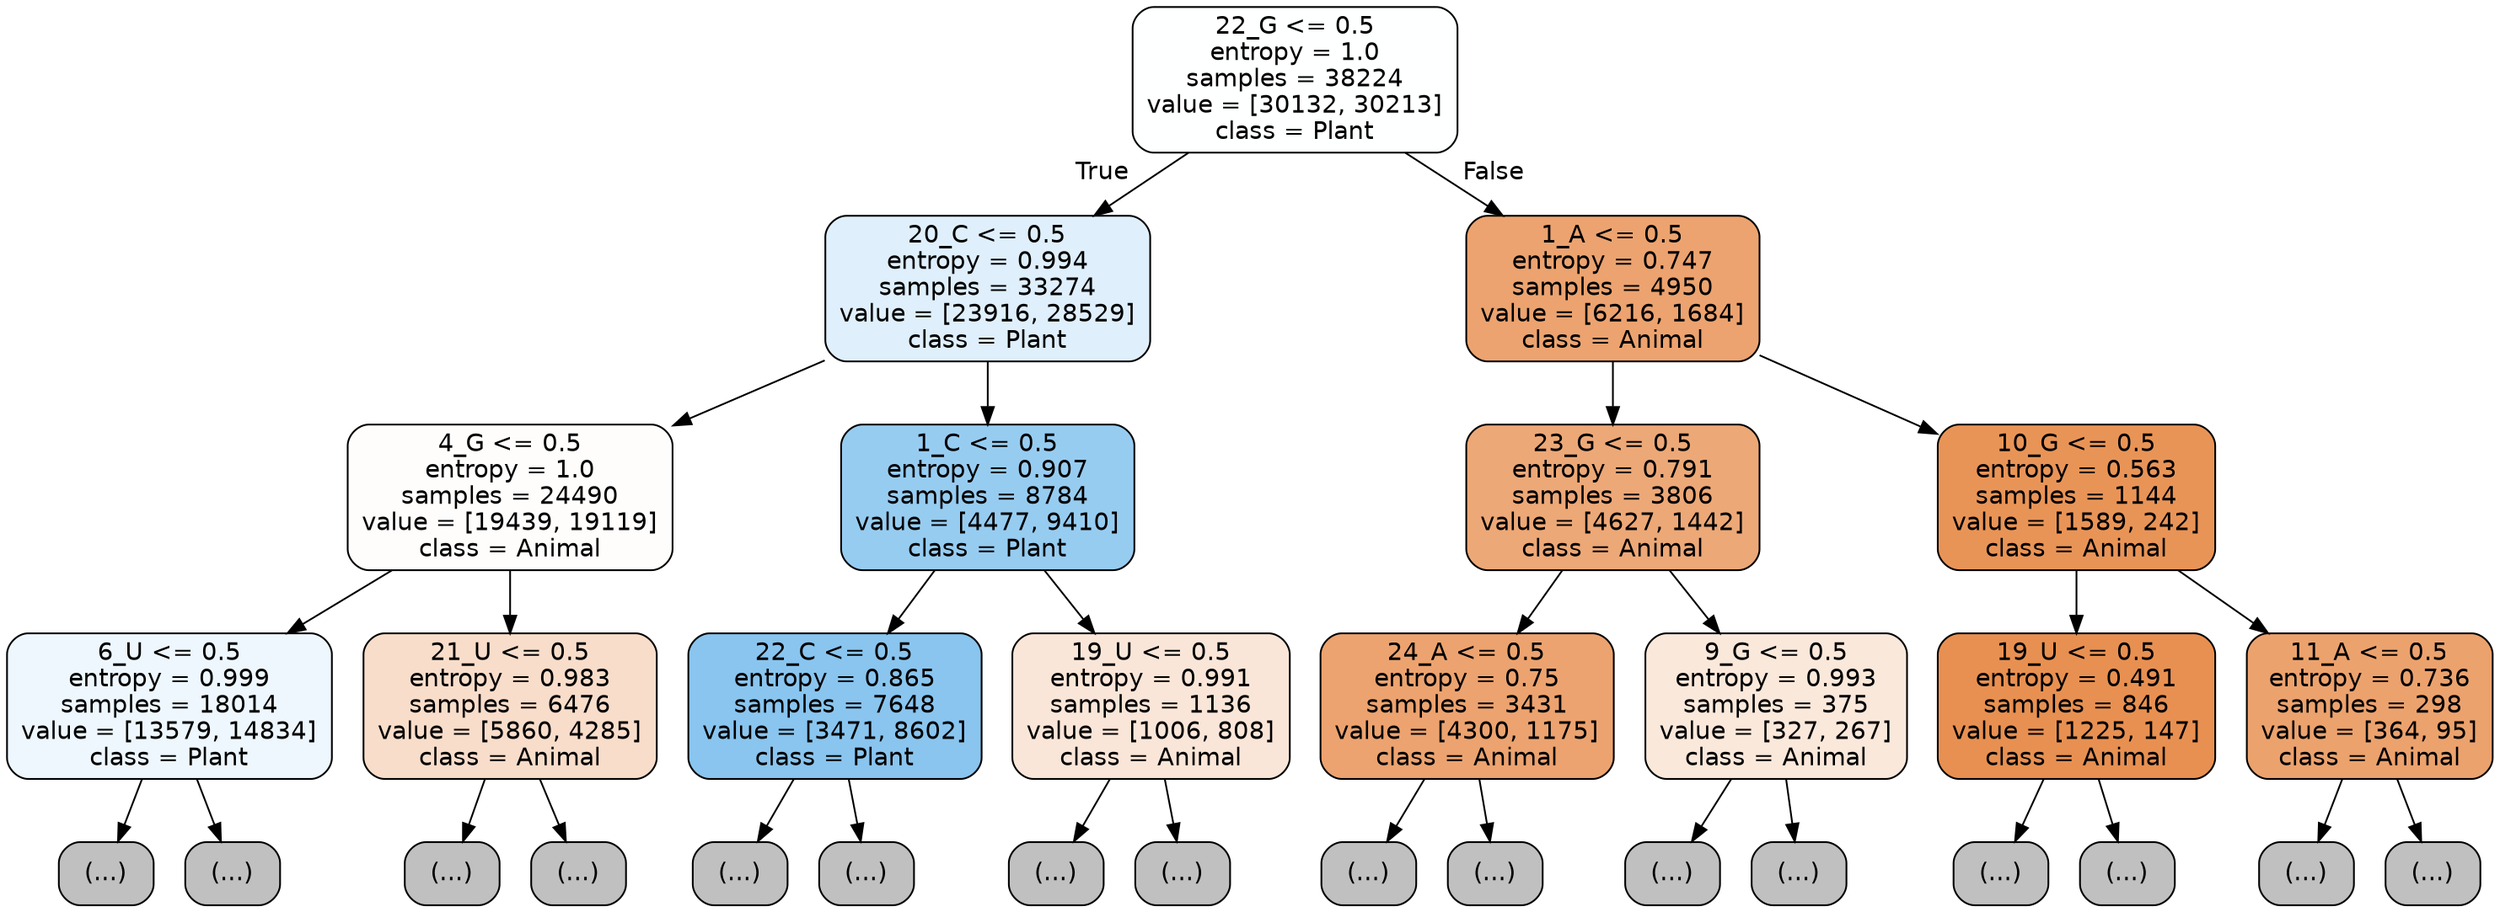 digraph Tree {
node [shape=box, style="filled, rounded", color="black", fontname="helvetica"] ;
edge [fontname="helvetica"] ;
0 [label="22_G <= 0.5\nentropy = 1.0\nsamples = 38224\nvalue = [30132, 30213]\nclass = Plant", fillcolor="#feffff"] ;
1 [label="20_C <= 0.5\nentropy = 0.994\nsamples = 33274\nvalue = [23916, 28529]\nclass = Plant", fillcolor="#dfeffb"] ;
0 -> 1 [labeldistance=2.5, labelangle=45, headlabel="True"] ;
2 [label="4_G <= 0.5\nentropy = 1.0\nsamples = 24490\nvalue = [19439, 19119]\nclass = Animal", fillcolor="#fffdfc"] ;
1 -> 2 ;
3 [label="6_U <= 0.5\nentropy = 0.999\nsamples = 18014\nvalue = [13579, 14834]\nclass = Plant", fillcolor="#eef7fd"] ;
2 -> 3 ;
4 [label="(...)", fillcolor="#C0C0C0"] ;
3 -> 4 ;
5971 [label="(...)", fillcolor="#C0C0C0"] ;
3 -> 5971 ;
7944 [label="21_U <= 0.5\nentropy = 0.983\nsamples = 6476\nvalue = [5860, 4285]\nclass = Animal", fillcolor="#f8ddca"] ;
2 -> 7944 ;
7945 [label="(...)", fillcolor="#C0C0C0"] ;
7944 -> 7945 ;
10752 [label="(...)", fillcolor="#C0C0C0"] ;
7944 -> 10752 ;
11415 [label="1_C <= 0.5\nentropy = 0.907\nsamples = 8784\nvalue = [4477, 9410]\nclass = Plant", fillcolor="#97ccf1"] ;
1 -> 11415 ;
11416 [label="22_C <= 0.5\nentropy = 0.865\nsamples = 7648\nvalue = [3471, 8602]\nclass = Plant", fillcolor="#89c5ef"] ;
11415 -> 11416 ;
11417 [label="(...)", fillcolor="#C0C0C0"] ;
11416 -> 11417 ;
13748 [label="(...)", fillcolor="#C0C0C0"] ;
11416 -> 13748 ;
14077 [label="19_U <= 0.5\nentropy = 0.991\nsamples = 1136\nvalue = [1006, 808]\nclass = Animal", fillcolor="#fae6d8"] ;
11415 -> 14077 ;
14078 [label="(...)", fillcolor="#C0C0C0"] ;
14077 -> 14078 ;
14605 [label="(...)", fillcolor="#C0C0C0"] ;
14077 -> 14605 ;
14740 [label="1_A <= 0.5\nentropy = 0.747\nsamples = 4950\nvalue = [6216, 1684]\nclass = Animal", fillcolor="#eca36f"] ;
0 -> 14740 [labeldistance=2.5, labelangle=-45, headlabel="False"] ;
14741 [label="23_G <= 0.5\nentropy = 0.791\nsamples = 3806\nvalue = [4627, 1442]\nclass = Animal", fillcolor="#eda877"] ;
14740 -> 14741 ;
14742 [label="24_A <= 0.5\nentropy = 0.75\nsamples = 3431\nvalue = [4300, 1175]\nclass = Animal", fillcolor="#eca36f"] ;
14741 -> 14742 ;
14743 [label="(...)", fillcolor="#C0C0C0"] ;
14742 -> 14743 ;
16092 [label="(...)", fillcolor="#C0C0C0"] ;
14742 -> 16092 ;
16149 [label="9_G <= 0.5\nentropy = 0.993\nsamples = 375\nvalue = [327, 267]\nclass = Animal", fillcolor="#fae8db"] ;
14741 -> 16149 ;
16150 [label="(...)", fillcolor="#C0C0C0"] ;
16149 -> 16150 ;
16293 [label="(...)", fillcolor="#C0C0C0"] ;
16149 -> 16293 ;
16348 [label="10_G <= 0.5\nentropy = 0.563\nsamples = 1144\nvalue = [1589, 242]\nclass = Animal", fillcolor="#e99457"] ;
14740 -> 16348 ;
16349 [label="19_U <= 0.5\nentropy = 0.491\nsamples = 846\nvalue = [1225, 147]\nclass = Animal", fillcolor="#e89051"] ;
16348 -> 16349 ;
16350 [label="(...)", fillcolor="#C0C0C0"] ;
16349 -> 16350 ;
16563 [label="(...)", fillcolor="#C0C0C0"] ;
16349 -> 16563 ;
16632 [label="11_A <= 0.5\nentropy = 0.736\nsamples = 298\nvalue = [364, 95]\nclass = Animal", fillcolor="#eca26d"] ;
16348 -> 16632 ;
16633 [label="(...)", fillcolor="#C0C0C0"] ;
16632 -> 16633 ;
16714 [label="(...)", fillcolor="#C0C0C0"] ;
16632 -> 16714 ;
}